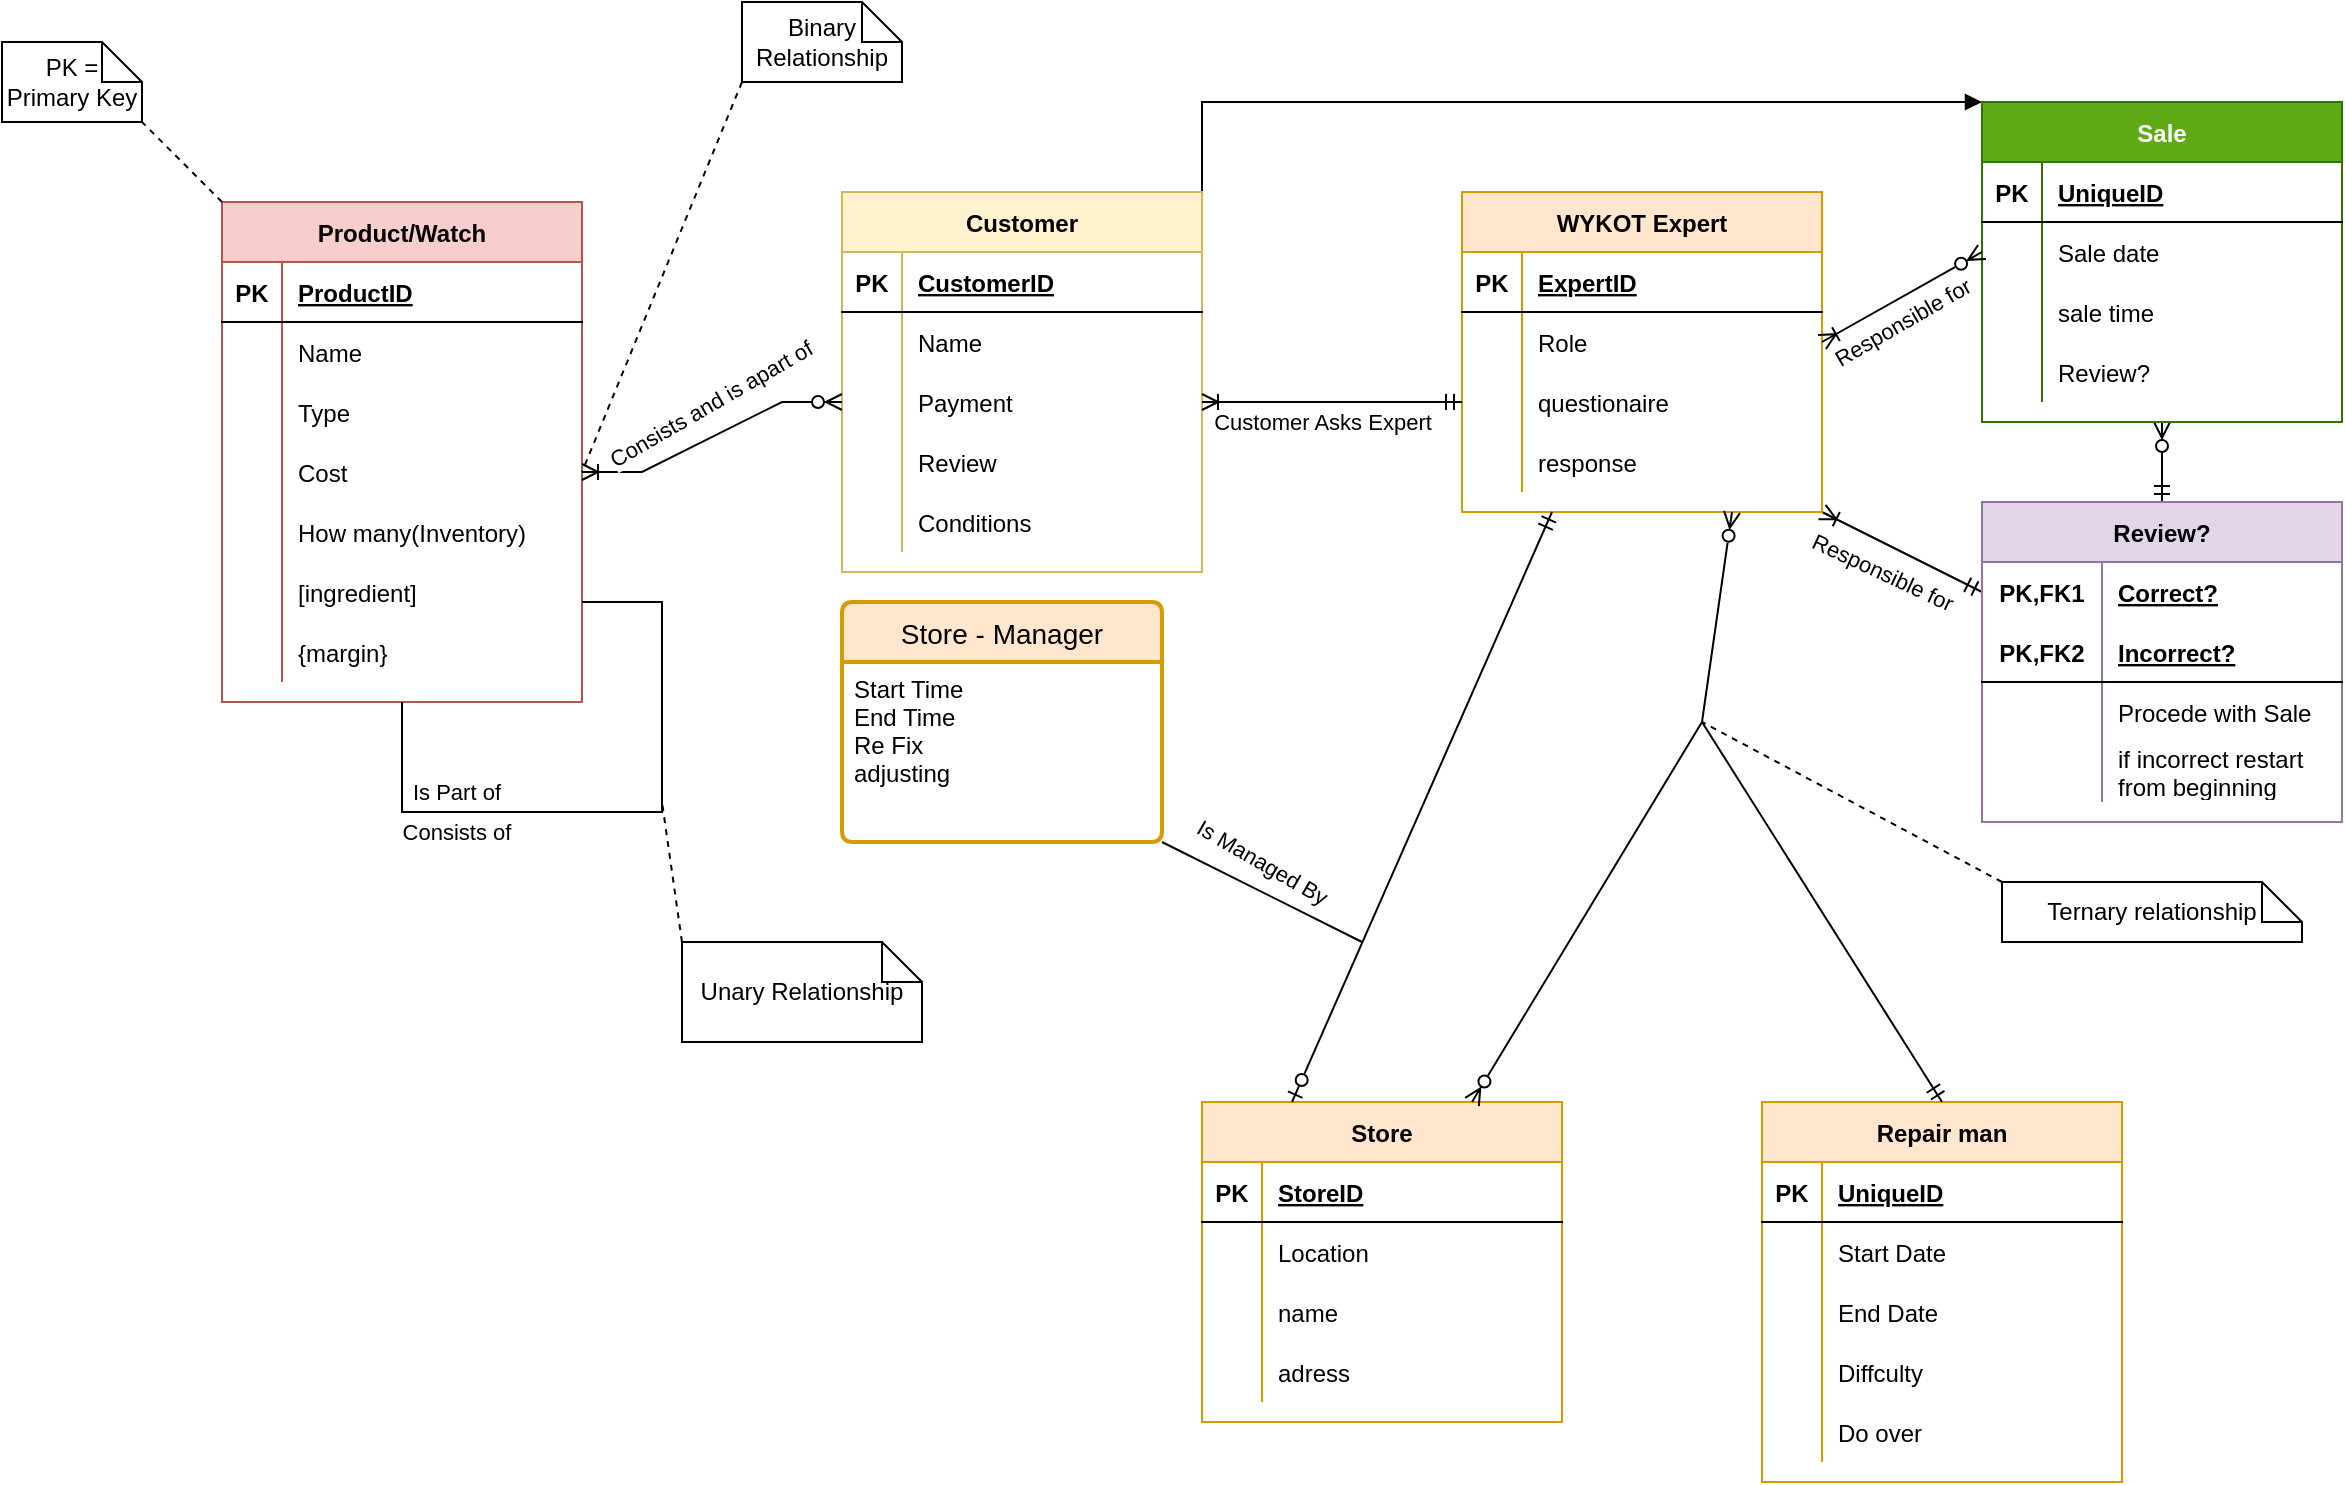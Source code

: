 <mxfile version="20.3.0" type="device"><diagram id="7QngQkT4WOP-aNRO70s1" name="WKYOT PROCESS EER"><mxGraphModel dx="2272" dy="857" grid="1" gridSize="10" guides="1" tooltips="1" connect="1" arrows="1" fold="1" page="1" pageScale="1" pageWidth="850" pageHeight="1100" math="0" shadow="0"><root><mxCell id="0"/><mxCell id="1" parent="0"/><mxCell id="jOXFNtDdgjaEy2SO5jwG-1" value="Repair man" style="shape=table;startSize=30;container=1;collapsible=1;childLayout=tableLayout;fixedRows=1;rowLines=0;fontStyle=1;align=center;resizeLast=1;fillColor=#ffe6cc;strokeColor=#d79b00;" vertex="1" parent="1"><mxGeometry x="660" y="700" width="180" height="190" as="geometry"/></mxCell><mxCell id="jOXFNtDdgjaEy2SO5jwG-2" value="" style="shape=tableRow;horizontal=0;startSize=0;swimlaneHead=0;swimlaneBody=0;fillColor=none;collapsible=0;dropTarget=0;points=[[0,0.5],[1,0.5]];portConstraint=eastwest;top=0;left=0;right=0;bottom=1;" vertex="1" parent="jOXFNtDdgjaEy2SO5jwG-1"><mxGeometry y="30" width="180" height="30" as="geometry"/></mxCell><mxCell id="jOXFNtDdgjaEy2SO5jwG-3" value="PK" style="shape=partialRectangle;connectable=0;fillColor=none;top=0;left=0;bottom=0;right=0;fontStyle=1;overflow=hidden;" vertex="1" parent="jOXFNtDdgjaEy2SO5jwG-2"><mxGeometry width="30" height="30" as="geometry"><mxRectangle width="30" height="30" as="alternateBounds"/></mxGeometry></mxCell><mxCell id="jOXFNtDdgjaEy2SO5jwG-4" value="UniqueID" style="shape=partialRectangle;connectable=0;fillColor=none;top=0;left=0;bottom=0;right=0;align=left;spacingLeft=6;fontStyle=5;overflow=hidden;" vertex="1" parent="jOXFNtDdgjaEy2SO5jwG-2"><mxGeometry x="30" width="150" height="30" as="geometry"><mxRectangle width="150" height="30" as="alternateBounds"/></mxGeometry></mxCell><mxCell id="jOXFNtDdgjaEy2SO5jwG-5" value="" style="shape=tableRow;horizontal=0;startSize=0;swimlaneHead=0;swimlaneBody=0;fillColor=none;collapsible=0;dropTarget=0;points=[[0,0.5],[1,0.5]];portConstraint=eastwest;top=0;left=0;right=0;bottom=0;" vertex="1" parent="jOXFNtDdgjaEy2SO5jwG-1"><mxGeometry y="60" width="180" height="30" as="geometry"/></mxCell><mxCell id="jOXFNtDdgjaEy2SO5jwG-6" value="" style="shape=partialRectangle;connectable=0;fillColor=none;top=0;left=0;bottom=0;right=0;editable=1;overflow=hidden;" vertex="1" parent="jOXFNtDdgjaEy2SO5jwG-5"><mxGeometry width="30" height="30" as="geometry"><mxRectangle width="30" height="30" as="alternateBounds"/></mxGeometry></mxCell><mxCell id="jOXFNtDdgjaEy2SO5jwG-7" value="Start Date" style="shape=partialRectangle;connectable=0;fillColor=none;top=0;left=0;bottom=0;right=0;align=left;spacingLeft=6;overflow=hidden;" vertex="1" parent="jOXFNtDdgjaEy2SO5jwG-5"><mxGeometry x="30" width="150" height="30" as="geometry"><mxRectangle width="150" height="30" as="alternateBounds"/></mxGeometry></mxCell><mxCell id="jOXFNtDdgjaEy2SO5jwG-8" value="" style="shape=tableRow;horizontal=0;startSize=0;swimlaneHead=0;swimlaneBody=0;fillColor=none;collapsible=0;dropTarget=0;points=[[0,0.5],[1,0.5]];portConstraint=eastwest;top=0;left=0;right=0;bottom=0;" vertex="1" parent="jOXFNtDdgjaEy2SO5jwG-1"><mxGeometry y="90" width="180" height="30" as="geometry"/></mxCell><mxCell id="jOXFNtDdgjaEy2SO5jwG-9" value="" style="shape=partialRectangle;connectable=0;fillColor=none;top=0;left=0;bottom=0;right=0;editable=1;overflow=hidden;" vertex="1" parent="jOXFNtDdgjaEy2SO5jwG-8"><mxGeometry width="30" height="30" as="geometry"><mxRectangle width="30" height="30" as="alternateBounds"/></mxGeometry></mxCell><mxCell id="jOXFNtDdgjaEy2SO5jwG-10" value="End Date" style="shape=partialRectangle;connectable=0;fillColor=none;top=0;left=0;bottom=0;right=0;align=left;spacingLeft=6;overflow=hidden;" vertex="1" parent="jOXFNtDdgjaEy2SO5jwG-8"><mxGeometry x="30" width="150" height="30" as="geometry"><mxRectangle width="150" height="30" as="alternateBounds"/></mxGeometry></mxCell><mxCell id="jOXFNtDdgjaEy2SO5jwG-11" value="" style="shape=tableRow;horizontal=0;startSize=0;swimlaneHead=0;swimlaneBody=0;fillColor=none;collapsible=0;dropTarget=0;points=[[0,0.5],[1,0.5]];portConstraint=eastwest;top=0;left=0;right=0;bottom=0;" vertex="1" parent="jOXFNtDdgjaEy2SO5jwG-1"><mxGeometry y="120" width="180" height="30" as="geometry"/></mxCell><mxCell id="jOXFNtDdgjaEy2SO5jwG-12" value="" style="shape=partialRectangle;connectable=0;fillColor=none;top=0;left=0;bottom=0;right=0;editable=1;overflow=hidden;" vertex="1" parent="jOXFNtDdgjaEy2SO5jwG-11"><mxGeometry width="30" height="30" as="geometry"><mxRectangle width="30" height="30" as="alternateBounds"/></mxGeometry></mxCell><mxCell id="jOXFNtDdgjaEy2SO5jwG-13" value="Diffculty" style="shape=partialRectangle;connectable=0;fillColor=none;top=0;left=0;bottom=0;right=0;align=left;spacingLeft=6;overflow=hidden;" vertex="1" parent="jOXFNtDdgjaEy2SO5jwG-11"><mxGeometry x="30" width="150" height="30" as="geometry"><mxRectangle width="150" height="30" as="alternateBounds"/></mxGeometry></mxCell><mxCell id="jOXFNtDdgjaEy2SO5jwG-96" value="" style="shape=tableRow;horizontal=0;startSize=0;swimlaneHead=0;swimlaneBody=0;fillColor=none;collapsible=0;dropTarget=0;points=[[0,0.5],[1,0.5]];portConstraint=eastwest;top=0;left=0;right=0;bottom=0;" vertex="1" parent="jOXFNtDdgjaEy2SO5jwG-1"><mxGeometry y="150" width="180" height="30" as="geometry"/></mxCell><mxCell id="jOXFNtDdgjaEy2SO5jwG-97" value="" style="shape=partialRectangle;connectable=0;fillColor=none;top=0;left=0;bottom=0;right=0;editable=1;overflow=hidden;" vertex="1" parent="jOXFNtDdgjaEy2SO5jwG-96"><mxGeometry width="30" height="30" as="geometry"><mxRectangle width="30" height="30" as="alternateBounds"/></mxGeometry></mxCell><mxCell id="jOXFNtDdgjaEy2SO5jwG-98" value="Do over" style="shape=partialRectangle;connectable=0;fillColor=none;top=0;left=0;bottom=0;right=0;align=left;spacingLeft=6;overflow=hidden;" vertex="1" parent="jOXFNtDdgjaEy2SO5jwG-96"><mxGeometry x="30" width="150" height="30" as="geometry"><mxRectangle width="150" height="30" as="alternateBounds"/></mxGeometry></mxCell><mxCell id="jOXFNtDdgjaEy2SO5jwG-141" style="edgeStyle=orthogonalEdgeStyle;rounded=0;orthogonalLoop=1;jettySize=auto;html=1;exitX=0.5;exitY=1;exitDx=0;exitDy=0;entryX=0.5;entryY=0;entryDx=0;entryDy=0;startArrow=ERzeroToMany;startFill=0;endArrow=ERmandOne;endFill=0;" edge="1" parent="1" source="jOXFNtDdgjaEy2SO5jwG-14" target="jOXFNtDdgjaEy2SO5jwG-119"><mxGeometry relative="1" as="geometry"/></mxCell><mxCell id="jOXFNtDdgjaEy2SO5jwG-14" value="Sale" style="shape=table;startSize=30;container=1;collapsible=1;childLayout=tableLayout;fixedRows=1;rowLines=0;fontStyle=1;align=center;resizeLast=1;fillColor=#60a917;fontColor=#ffffff;strokeColor=#2D7600;" vertex="1" parent="1"><mxGeometry x="770" y="200" width="180" height="160" as="geometry"/></mxCell><mxCell id="jOXFNtDdgjaEy2SO5jwG-15" value="" style="shape=tableRow;horizontal=0;startSize=0;swimlaneHead=0;swimlaneBody=0;fillColor=none;collapsible=0;dropTarget=0;points=[[0,0.5],[1,0.5]];portConstraint=eastwest;top=0;left=0;right=0;bottom=1;" vertex="1" parent="jOXFNtDdgjaEy2SO5jwG-14"><mxGeometry y="30" width="180" height="30" as="geometry"/></mxCell><mxCell id="jOXFNtDdgjaEy2SO5jwG-16" value="PK" style="shape=partialRectangle;connectable=0;fillColor=none;top=0;left=0;bottom=0;right=0;fontStyle=1;overflow=hidden;" vertex="1" parent="jOXFNtDdgjaEy2SO5jwG-15"><mxGeometry width="30" height="30" as="geometry"><mxRectangle width="30" height="30" as="alternateBounds"/></mxGeometry></mxCell><mxCell id="jOXFNtDdgjaEy2SO5jwG-17" value="UniqueID" style="shape=partialRectangle;connectable=0;fillColor=none;top=0;left=0;bottom=0;right=0;align=left;spacingLeft=6;fontStyle=5;overflow=hidden;" vertex="1" parent="jOXFNtDdgjaEy2SO5jwG-15"><mxGeometry x="30" width="150" height="30" as="geometry"><mxRectangle width="150" height="30" as="alternateBounds"/></mxGeometry></mxCell><mxCell id="jOXFNtDdgjaEy2SO5jwG-18" value="" style="shape=tableRow;horizontal=0;startSize=0;swimlaneHead=0;swimlaneBody=0;fillColor=none;collapsible=0;dropTarget=0;points=[[0,0.5],[1,0.5]];portConstraint=eastwest;top=0;left=0;right=0;bottom=0;" vertex="1" parent="jOXFNtDdgjaEy2SO5jwG-14"><mxGeometry y="60" width="180" height="30" as="geometry"/></mxCell><mxCell id="jOXFNtDdgjaEy2SO5jwG-19" value="" style="shape=partialRectangle;connectable=0;fillColor=none;top=0;left=0;bottom=0;right=0;editable=1;overflow=hidden;" vertex="1" parent="jOXFNtDdgjaEy2SO5jwG-18"><mxGeometry width="30" height="30" as="geometry"><mxRectangle width="30" height="30" as="alternateBounds"/></mxGeometry></mxCell><mxCell id="jOXFNtDdgjaEy2SO5jwG-20" value="Sale date" style="shape=partialRectangle;connectable=0;fillColor=none;top=0;left=0;bottom=0;right=0;align=left;spacingLeft=6;overflow=hidden;" vertex="1" parent="jOXFNtDdgjaEy2SO5jwG-18"><mxGeometry x="30" width="150" height="30" as="geometry"><mxRectangle width="150" height="30" as="alternateBounds"/></mxGeometry></mxCell><mxCell id="jOXFNtDdgjaEy2SO5jwG-21" value="" style="shape=tableRow;horizontal=0;startSize=0;swimlaneHead=0;swimlaneBody=0;fillColor=none;collapsible=0;dropTarget=0;points=[[0,0.5],[1,0.5]];portConstraint=eastwest;top=0;left=0;right=0;bottom=0;" vertex="1" parent="jOXFNtDdgjaEy2SO5jwG-14"><mxGeometry y="90" width="180" height="30" as="geometry"/></mxCell><mxCell id="jOXFNtDdgjaEy2SO5jwG-22" value="" style="shape=partialRectangle;connectable=0;fillColor=none;top=0;left=0;bottom=0;right=0;editable=1;overflow=hidden;" vertex="1" parent="jOXFNtDdgjaEy2SO5jwG-21"><mxGeometry width="30" height="30" as="geometry"><mxRectangle width="30" height="30" as="alternateBounds"/></mxGeometry></mxCell><mxCell id="jOXFNtDdgjaEy2SO5jwG-23" value="sale time" style="shape=partialRectangle;connectable=0;fillColor=none;top=0;left=0;bottom=0;right=0;align=left;spacingLeft=6;overflow=hidden;" vertex="1" parent="jOXFNtDdgjaEy2SO5jwG-21"><mxGeometry x="30" width="150" height="30" as="geometry"><mxRectangle width="150" height="30" as="alternateBounds"/></mxGeometry></mxCell><mxCell id="jOXFNtDdgjaEy2SO5jwG-24" value="" style="shape=tableRow;horizontal=0;startSize=0;swimlaneHead=0;swimlaneBody=0;fillColor=none;collapsible=0;dropTarget=0;points=[[0,0.5],[1,0.5]];portConstraint=eastwest;top=0;left=0;right=0;bottom=0;" vertex="1" parent="jOXFNtDdgjaEy2SO5jwG-14"><mxGeometry y="120" width="180" height="30" as="geometry"/></mxCell><mxCell id="jOXFNtDdgjaEy2SO5jwG-25" value="" style="shape=partialRectangle;connectable=0;fillColor=none;top=0;left=0;bottom=0;right=0;editable=1;overflow=hidden;" vertex="1" parent="jOXFNtDdgjaEy2SO5jwG-24"><mxGeometry width="30" height="30" as="geometry"><mxRectangle width="30" height="30" as="alternateBounds"/></mxGeometry></mxCell><mxCell id="jOXFNtDdgjaEy2SO5jwG-26" value="Review?" style="shape=partialRectangle;connectable=0;fillColor=none;top=0;left=0;bottom=0;right=0;align=left;spacingLeft=6;overflow=hidden;" vertex="1" parent="jOXFNtDdgjaEy2SO5jwG-24"><mxGeometry x="30" width="150" height="30" as="geometry"><mxRectangle width="150" height="30" as="alternateBounds"/></mxGeometry></mxCell><mxCell id="jOXFNtDdgjaEy2SO5jwG-27" value="Store" style="shape=table;startSize=30;container=1;collapsible=1;childLayout=tableLayout;fixedRows=1;rowLines=0;fontStyle=1;align=center;resizeLast=1;fillColor=#ffe6cc;strokeColor=#d79b00;" vertex="1" parent="1"><mxGeometry x="380" y="700" width="180" height="160" as="geometry"/></mxCell><mxCell id="jOXFNtDdgjaEy2SO5jwG-28" value="" style="shape=tableRow;horizontal=0;startSize=0;swimlaneHead=0;swimlaneBody=0;fillColor=none;collapsible=0;dropTarget=0;points=[[0,0.5],[1,0.5]];portConstraint=eastwest;top=0;left=0;right=0;bottom=1;" vertex="1" parent="jOXFNtDdgjaEy2SO5jwG-27"><mxGeometry y="30" width="180" height="30" as="geometry"/></mxCell><mxCell id="jOXFNtDdgjaEy2SO5jwG-29" value="PK" style="shape=partialRectangle;connectable=0;fillColor=none;top=0;left=0;bottom=0;right=0;fontStyle=1;overflow=hidden;" vertex="1" parent="jOXFNtDdgjaEy2SO5jwG-28"><mxGeometry width="30" height="30" as="geometry"><mxRectangle width="30" height="30" as="alternateBounds"/></mxGeometry></mxCell><mxCell id="jOXFNtDdgjaEy2SO5jwG-30" value="StoreID" style="shape=partialRectangle;connectable=0;fillColor=none;top=0;left=0;bottom=0;right=0;align=left;spacingLeft=6;fontStyle=5;overflow=hidden;" vertex="1" parent="jOXFNtDdgjaEy2SO5jwG-28"><mxGeometry x="30" width="150" height="30" as="geometry"><mxRectangle width="150" height="30" as="alternateBounds"/></mxGeometry></mxCell><mxCell id="jOXFNtDdgjaEy2SO5jwG-31" value="" style="shape=tableRow;horizontal=0;startSize=0;swimlaneHead=0;swimlaneBody=0;fillColor=none;collapsible=0;dropTarget=0;points=[[0,0.5],[1,0.5]];portConstraint=eastwest;top=0;left=0;right=0;bottom=0;" vertex="1" parent="jOXFNtDdgjaEy2SO5jwG-27"><mxGeometry y="60" width="180" height="30" as="geometry"/></mxCell><mxCell id="jOXFNtDdgjaEy2SO5jwG-32" value="" style="shape=partialRectangle;connectable=0;fillColor=none;top=0;left=0;bottom=0;right=0;editable=1;overflow=hidden;" vertex="1" parent="jOXFNtDdgjaEy2SO5jwG-31"><mxGeometry width="30" height="30" as="geometry"><mxRectangle width="30" height="30" as="alternateBounds"/></mxGeometry></mxCell><mxCell id="jOXFNtDdgjaEy2SO5jwG-33" value="Location" style="shape=partialRectangle;connectable=0;fillColor=none;top=0;left=0;bottom=0;right=0;align=left;spacingLeft=6;overflow=hidden;" vertex="1" parent="jOXFNtDdgjaEy2SO5jwG-31"><mxGeometry x="30" width="150" height="30" as="geometry"><mxRectangle width="150" height="30" as="alternateBounds"/></mxGeometry></mxCell><mxCell id="jOXFNtDdgjaEy2SO5jwG-34" value="" style="shape=tableRow;horizontal=0;startSize=0;swimlaneHead=0;swimlaneBody=0;fillColor=none;collapsible=0;dropTarget=0;points=[[0,0.5],[1,0.5]];portConstraint=eastwest;top=0;left=0;right=0;bottom=0;" vertex="1" parent="jOXFNtDdgjaEy2SO5jwG-27"><mxGeometry y="90" width="180" height="30" as="geometry"/></mxCell><mxCell id="jOXFNtDdgjaEy2SO5jwG-35" value="" style="shape=partialRectangle;connectable=0;fillColor=none;top=0;left=0;bottom=0;right=0;editable=1;overflow=hidden;" vertex="1" parent="jOXFNtDdgjaEy2SO5jwG-34"><mxGeometry width="30" height="30" as="geometry"><mxRectangle width="30" height="30" as="alternateBounds"/></mxGeometry></mxCell><mxCell id="jOXFNtDdgjaEy2SO5jwG-36" value="name" style="shape=partialRectangle;connectable=0;fillColor=none;top=0;left=0;bottom=0;right=0;align=left;spacingLeft=6;overflow=hidden;" vertex="1" parent="jOXFNtDdgjaEy2SO5jwG-34"><mxGeometry x="30" width="150" height="30" as="geometry"><mxRectangle width="150" height="30" as="alternateBounds"/></mxGeometry></mxCell><mxCell id="jOXFNtDdgjaEy2SO5jwG-37" value="" style="shape=tableRow;horizontal=0;startSize=0;swimlaneHead=0;swimlaneBody=0;fillColor=none;collapsible=0;dropTarget=0;points=[[0,0.5],[1,0.5]];portConstraint=eastwest;top=0;left=0;right=0;bottom=0;" vertex="1" parent="jOXFNtDdgjaEy2SO5jwG-27"><mxGeometry y="120" width="180" height="30" as="geometry"/></mxCell><mxCell id="jOXFNtDdgjaEy2SO5jwG-38" value="" style="shape=partialRectangle;connectable=0;fillColor=none;top=0;left=0;bottom=0;right=0;editable=1;overflow=hidden;" vertex="1" parent="jOXFNtDdgjaEy2SO5jwG-37"><mxGeometry width="30" height="30" as="geometry"><mxRectangle width="30" height="30" as="alternateBounds"/></mxGeometry></mxCell><mxCell id="jOXFNtDdgjaEy2SO5jwG-39" value="adress" style="shape=partialRectangle;connectable=0;fillColor=none;top=0;left=0;bottom=0;right=0;align=left;spacingLeft=6;overflow=hidden;" vertex="1" parent="jOXFNtDdgjaEy2SO5jwG-37"><mxGeometry x="30" width="150" height="30" as="geometry"><mxRectangle width="150" height="30" as="alternateBounds"/></mxGeometry></mxCell><mxCell id="jOXFNtDdgjaEy2SO5jwG-138" style="edgeStyle=none;rounded=0;orthogonalLoop=1;jettySize=auto;html=1;exitX=1;exitY=1;exitDx=0;exitDy=0;entryX=0;entryY=0.5;entryDx=0;entryDy=0;startArrow=ERoneToMany;startFill=0;endArrow=ERmandOne;endFill=0;" edge="1" parent="1" source="jOXFNtDdgjaEy2SO5jwG-40" target="jOXFNtDdgjaEy2SO5jwG-120"><mxGeometry relative="1" as="geometry"/></mxCell><mxCell id="jOXFNtDdgjaEy2SO5jwG-40" value="WYKOT Expert" style="shape=table;startSize=30;container=1;collapsible=1;childLayout=tableLayout;fixedRows=1;rowLines=0;fontStyle=1;align=center;resizeLast=1;fillColor=#ffe6cc;strokeColor=#d79b00;" vertex="1" parent="1"><mxGeometry x="510" y="245" width="180" height="160" as="geometry"/></mxCell><mxCell id="jOXFNtDdgjaEy2SO5jwG-41" value="" style="shape=tableRow;horizontal=0;startSize=0;swimlaneHead=0;swimlaneBody=0;fillColor=none;collapsible=0;dropTarget=0;points=[[0,0.5],[1,0.5]];portConstraint=eastwest;top=0;left=0;right=0;bottom=1;" vertex="1" parent="jOXFNtDdgjaEy2SO5jwG-40"><mxGeometry y="30" width="180" height="30" as="geometry"/></mxCell><mxCell id="jOXFNtDdgjaEy2SO5jwG-42" value="PK" style="shape=partialRectangle;connectable=0;fillColor=none;top=0;left=0;bottom=0;right=0;fontStyle=1;overflow=hidden;" vertex="1" parent="jOXFNtDdgjaEy2SO5jwG-41"><mxGeometry width="30" height="30" as="geometry"><mxRectangle width="30" height="30" as="alternateBounds"/></mxGeometry></mxCell><mxCell id="jOXFNtDdgjaEy2SO5jwG-43" value="ExpertID" style="shape=partialRectangle;connectable=0;fillColor=none;top=0;left=0;bottom=0;right=0;align=left;spacingLeft=6;fontStyle=5;overflow=hidden;" vertex="1" parent="jOXFNtDdgjaEy2SO5jwG-41"><mxGeometry x="30" width="150" height="30" as="geometry"><mxRectangle width="150" height="30" as="alternateBounds"/></mxGeometry></mxCell><mxCell id="jOXFNtDdgjaEy2SO5jwG-44" value="" style="shape=tableRow;horizontal=0;startSize=0;swimlaneHead=0;swimlaneBody=0;fillColor=none;collapsible=0;dropTarget=0;points=[[0,0.5],[1,0.5]];portConstraint=eastwest;top=0;left=0;right=0;bottom=0;" vertex="1" parent="jOXFNtDdgjaEy2SO5jwG-40"><mxGeometry y="60" width="180" height="30" as="geometry"/></mxCell><mxCell id="jOXFNtDdgjaEy2SO5jwG-45" value="" style="shape=partialRectangle;connectable=0;fillColor=none;top=0;left=0;bottom=0;right=0;editable=1;overflow=hidden;" vertex="1" parent="jOXFNtDdgjaEy2SO5jwG-44"><mxGeometry width="30" height="30" as="geometry"><mxRectangle width="30" height="30" as="alternateBounds"/></mxGeometry></mxCell><mxCell id="jOXFNtDdgjaEy2SO5jwG-46" value="Role" style="shape=partialRectangle;connectable=0;fillColor=none;top=0;left=0;bottom=0;right=0;align=left;spacingLeft=6;overflow=hidden;" vertex="1" parent="jOXFNtDdgjaEy2SO5jwG-44"><mxGeometry x="30" width="150" height="30" as="geometry"><mxRectangle width="150" height="30" as="alternateBounds"/></mxGeometry></mxCell><mxCell id="jOXFNtDdgjaEy2SO5jwG-47" value="" style="shape=tableRow;horizontal=0;startSize=0;swimlaneHead=0;swimlaneBody=0;fillColor=none;collapsible=0;dropTarget=0;points=[[0,0.5],[1,0.5]];portConstraint=eastwest;top=0;left=0;right=0;bottom=0;" vertex="1" parent="jOXFNtDdgjaEy2SO5jwG-40"><mxGeometry y="90" width="180" height="30" as="geometry"/></mxCell><mxCell id="jOXFNtDdgjaEy2SO5jwG-48" value="" style="shape=partialRectangle;connectable=0;fillColor=none;top=0;left=0;bottom=0;right=0;editable=1;overflow=hidden;" vertex="1" parent="jOXFNtDdgjaEy2SO5jwG-47"><mxGeometry width="30" height="30" as="geometry"><mxRectangle width="30" height="30" as="alternateBounds"/></mxGeometry></mxCell><mxCell id="jOXFNtDdgjaEy2SO5jwG-49" value="questionaire" style="shape=partialRectangle;connectable=0;fillColor=none;top=0;left=0;bottom=0;right=0;align=left;spacingLeft=6;overflow=hidden;" vertex="1" parent="jOXFNtDdgjaEy2SO5jwG-47"><mxGeometry x="30" width="150" height="30" as="geometry"><mxRectangle width="150" height="30" as="alternateBounds"/></mxGeometry></mxCell><mxCell id="jOXFNtDdgjaEy2SO5jwG-50" value="" style="shape=tableRow;horizontal=0;startSize=0;swimlaneHead=0;swimlaneBody=0;fillColor=none;collapsible=0;dropTarget=0;points=[[0,0.5],[1,0.5]];portConstraint=eastwest;top=0;left=0;right=0;bottom=0;" vertex="1" parent="jOXFNtDdgjaEy2SO5jwG-40"><mxGeometry y="120" width="180" height="30" as="geometry"/></mxCell><mxCell id="jOXFNtDdgjaEy2SO5jwG-51" value="" style="shape=partialRectangle;connectable=0;fillColor=none;top=0;left=0;bottom=0;right=0;editable=1;overflow=hidden;" vertex="1" parent="jOXFNtDdgjaEy2SO5jwG-50"><mxGeometry width="30" height="30" as="geometry"><mxRectangle width="30" height="30" as="alternateBounds"/></mxGeometry></mxCell><mxCell id="jOXFNtDdgjaEy2SO5jwG-52" value="response" style="shape=partialRectangle;connectable=0;fillColor=none;top=0;left=0;bottom=0;right=0;align=left;spacingLeft=6;overflow=hidden;" vertex="1" parent="jOXFNtDdgjaEy2SO5jwG-50"><mxGeometry x="30" width="150" height="30" as="geometry"><mxRectangle width="150" height="30" as="alternateBounds"/></mxGeometry></mxCell><mxCell id="jOXFNtDdgjaEy2SO5jwG-53" value="Product/Watch" style="shape=table;startSize=30;container=1;collapsible=1;childLayout=tableLayout;fixedRows=1;rowLines=0;fontStyle=1;align=center;resizeLast=1;fillColor=#f8cecc;strokeColor=#b85450;" vertex="1" parent="1"><mxGeometry x="-110" y="250" width="180" height="250" as="geometry"/></mxCell><mxCell id="jOXFNtDdgjaEy2SO5jwG-54" value="" style="shape=tableRow;horizontal=0;startSize=0;swimlaneHead=0;swimlaneBody=0;fillColor=none;collapsible=0;dropTarget=0;points=[[0,0.5],[1,0.5]];portConstraint=eastwest;top=0;left=0;right=0;bottom=1;" vertex="1" parent="jOXFNtDdgjaEy2SO5jwG-53"><mxGeometry y="30" width="180" height="30" as="geometry"/></mxCell><mxCell id="jOXFNtDdgjaEy2SO5jwG-55" value="PK" style="shape=partialRectangle;connectable=0;fillColor=none;top=0;left=0;bottom=0;right=0;fontStyle=1;overflow=hidden;" vertex="1" parent="jOXFNtDdgjaEy2SO5jwG-54"><mxGeometry width="30" height="30" as="geometry"><mxRectangle width="30" height="30" as="alternateBounds"/></mxGeometry></mxCell><mxCell id="jOXFNtDdgjaEy2SO5jwG-56" value="ProductID" style="shape=partialRectangle;connectable=0;fillColor=none;top=0;left=0;bottom=0;right=0;align=left;spacingLeft=6;fontStyle=5;overflow=hidden;" vertex="1" parent="jOXFNtDdgjaEy2SO5jwG-54"><mxGeometry x="30" width="150" height="30" as="geometry"><mxRectangle width="150" height="30" as="alternateBounds"/></mxGeometry></mxCell><mxCell id="jOXFNtDdgjaEy2SO5jwG-57" value="" style="shape=tableRow;horizontal=0;startSize=0;swimlaneHead=0;swimlaneBody=0;fillColor=none;collapsible=0;dropTarget=0;points=[[0,0.5],[1,0.5]];portConstraint=eastwest;top=0;left=0;right=0;bottom=0;" vertex="1" parent="jOXFNtDdgjaEy2SO5jwG-53"><mxGeometry y="60" width="180" height="30" as="geometry"/></mxCell><mxCell id="jOXFNtDdgjaEy2SO5jwG-58" value="" style="shape=partialRectangle;connectable=0;fillColor=none;top=0;left=0;bottom=0;right=0;editable=1;overflow=hidden;" vertex="1" parent="jOXFNtDdgjaEy2SO5jwG-57"><mxGeometry width="30" height="30" as="geometry"><mxRectangle width="30" height="30" as="alternateBounds"/></mxGeometry></mxCell><mxCell id="jOXFNtDdgjaEy2SO5jwG-59" value="Name" style="shape=partialRectangle;connectable=0;fillColor=none;top=0;left=0;bottom=0;right=0;align=left;spacingLeft=6;overflow=hidden;" vertex="1" parent="jOXFNtDdgjaEy2SO5jwG-57"><mxGeometry x="30" width="150" height="30" as="geometry"><mxRectangle width="150" height="30" as="alternateBounds"/></mxGeometry></mxCell><mxCell id="jOXFNtDdgjaEy2SO5jwG-60" value="" style="shape=tableRow;horizontal=0;startSize=0;swimlaneHead=0;swimlaneBody=0;fillColor=none;collapsible=0;dropTarget=0;points=[[0,0.5],[1,0.5]];portConstraint=eastwest;top=0;left=0;right=0;bottom=0;" vertex="1" parent="jOXFNtDdgjaEy2SO5jwG-53"><mxGeometry y="90" width="180" height="30" as="geometry"/></mxCell><mxCell id="jOXFNtDdgjaEy2SO5jwG-61" value="" style="shape=partialRectangle;connectable=0;fillColor=none;top=0;left=0;bottom=0;right=0;editable=1;overflow=hidden;" vertex="1" parent="jOXFNtDdgjaEy2SO5jwG-60"><mxGeometry width="30" height="30" as="geometry"><mxRectangle width="30" height="30" as="alternateBounds"/></mxGeometry></mxCell><mxCell id="jOXFNtDdgjaEy2SO5jwG-62" value="Type" style="shape=partialRectangle;connectable=0;fillColor=none;top=0;left=0;bottom=0;right=0;align=left;spacingLeft=6;overflow=hidden;" vertex="1" parent="jOXFNtDdgjaEy2SO5jwG-60"><mxGeometry x="30" width="150" height="30" as="geometry"><mxRectangle width="150" height="30" as="alternateBounds"/></mxGeometry></mxCell><mxCell id="jOXFNtDdgjaEy2SO5jwG-63" value="" style="shape=tableRow;horizontal=0;startSize=0;swimlaneHead=0;swimlaneBody=0;fillColor=none;collapsible=0;dropTarget=0;points=[[0,0.5],[1,0.5]];portConstraint=eastwest;top=0;left=0;right=0;bottom=0;" vertex="1" parent="jOXFNtDdgjaEy2SO5jwG-53"><mxGeometry y="120" width="180" height="30" as="geometry"/></mxCell><mxCell id="jOXFNtDdgjaEy2SO5jwG-64" value="" style="shape=partialRectangle;connectable=0;fillColor=none;top=0;left=0;bottom=0;right=0;editable=1;overflow=hidden;" vertex="1" parent="jOXFNtDdgjaEy2SO5jwG-63"><mxGeometry width="30" height="30" as="geometry"><mxRectangle width="30" height="30" as="alternateBounds"/></mxGeometry></mxCell><mxCell id="jOXFNtDdgjaEy2SO5jwG-65" value="Cost" style="shape=partialRectangle;connectable=0;fillColor=none;top=0;left=0;bottom=0;right=0;align=left;spacingLeft=6;overflow=hidden;" vertex="1" parent="jOXFNtDdgjaEy2SO5jwG-63"><mxGeometry x="30" width="150" height="30" as="geometry"><mxRectangle width="150" height="30" as="alternateBounds"/></mxGeometry></mxCell><mxCell id="jOXFNtDdgjaEy2SO5jwG-67" value="" style="shape=tableRow;horizontal=0;startSize=0;swimlaneHead=0;swimlaneBody=0;fillColor=none;collapsible=0;dropTarget=0;points=[[0,0.5],[1,0.5]];portConstraint=eastwest;top=0;left=0;right=0;bottom=0;" vertex="1" parent="jOXFNtDdgjaEy2SO5jwG-53"><mxGeometry y="150" width="180" height="30" as="geometry"/></mxCell><mxCell id="jOXFNtDdgjaEy2SO5jwG-68" value="" style="shape=partialRectangle;connectable=0;fillColor=none;top=0;left=0;bottom=0;right=0;editable=1;overflow=hidden;" vertex="1" parent="jOXFNtDdgjaEy2SO5jwG-67"><mxGeometry width="30" height="30" as="geometry"><mxRectangle width="30" height="30" as="alternateBounds"/></mxGeometry></mxCell><mxCell id="jOXFNtDdgjaEy2SO5jwG-69" value="How many(Inventory)" style="shape=partialRectangle;connectable=0;fillColor=none;top=0;left=0;bottom=0;right=0;align=left;spacingLeft=6;overflow=hidden;" vertex="1" parent="jOXFNtDdgjaEy2SO5jwG-67"><mxGeometry x="30" width="150" height="30" as="geometry"><mxRectangle width="150" height="30" as="alternateBounds"/></mxGeometry></mxCell><mxCell id="jOXFNtDdgjaEy2SO5jwG-70" value="" style="shape=tableRow;horizontal=0;startSize=0;swimlaneHead=0;swimlaneBody=0;fillColor=none;collapsible=0;dropTarget=0;points=[[0,0.5],[1,0.5]];portConstraint=eastwest;top=0;left=0;right=0;bottom=0;" vertex="1" parent="jOXFNtDdgjaEy2SO5jwG-53"><mxGeometry y="180" width="180" height="30" as="geometry"/></mxCell><mxCell id="jOXFNtDdgjaEy2SO5jwG-71" value="" style="shape=partialRectangle;connectable=0;fillColor=none;top=0;left=0;bottom=0;right=0;editable=1;overflow=hidden;" vertex="1" parent="jOXFNtDdgjaEy2SO5jwG-70"><mxGeometry width="30" height="30" as="geometry"><mxRectangle width="30" height="30" as="alternateBounds"/></mxGeometry></mxCell><mxCell id="jOXFNtDdgjaEy2SO5jwG-72" value="[ingredient]" style="shape=partialRectangle;connectable=0;fillColor=none;top=0;left=0;bottom=0;right=0;align=left;spacingLeft=6;overflow=hidden;" vertex="1" parent="jOXFNtDdgjaEy2SO5jwG-70"><mxGeometry x="30" width="150" height="30" as="geometry"><mxRectangle width="150" height="30" as="alternateBounds"/></mxGeometry></mxCell><mxCell id="jOXFNtDdgjaEy2SO5jwG-73" value="" style="shape=tableRow;horizontal=0;startSize=0;swimlaneHead=0;swimlaneBody=0;fillColor=none;collapsible=0;dropTarget=0;points=[[0,0.5],[1,0.5]];portConstraint=eastwest;top=0;left=0;right=0;bottom=0;" vertex="1" parent="jOXFNtDdgjaEy2SO5jwG-53"><mxGeometry y="210" width="180" height="30" as="geometry"/></mxCell><mxCell id="jOXFNtDdgjaEy2SO5jwG-74" value="" style="shape=partialRectangle;connectable=0;fillColor=none;top=0;left=0;bottom=0;right=0;editable=1;overflow=hidden;" vertex="1" parent="jOXFNtDdgjaEy2SO5jwG-73"><mxGeometry width="30" height="30" as="geometry"><mxRectangle width="30" height="30" as="alternateBounds"/></mxGeometry></mxCell><mxCell id="jOXFNtDdgjaEy2SO5jwG-75" value="{margin}" style="shape=partialRectangle;connectable=0;fillColor=none;top=0;left=0;bottom=0;right=0;align=left;spacingLeft=6;overflow=hidden;" vertex="1" parent="jOXFNtDdgjaEy2SO5jwG-73"><mxGeometry x="30" width="150" height="30" as="geometry"><mxRectangle width="150" height="30" as="alternateBounds"/></mxGeometry></mxCell><mxCell id="jOXFNtDdgjaEy2SO5jwG-78" value="Store - Manager" style="swimlane;childLayout=stackLayout;horizontal=1;startSize=30;horizontalStack=0;rounded=1;fontSize=14;fontStyle=0;strokeWidth=2;resizeParent=0;resizeLast=1;shadow=0;dashed=0;align=center;arcSize=6;fillColor=#ffe6cc;strokeColor=#d79b00;" vertex="1" parent="1"><mxGeometry x="200" y="450" width="160" height="120" as="geometry"/></mxCell><mxCell id="jOXFNtDdgjaEy2SO5jwG-79" value="Start Time&#10;End Time&#10;Re Fix&#10;adjusting" style="align=left;strokeColor=none;fillColor=none;spacingLeft=4;fontSize=12;verticalAlign=top;resizable=0;rotatable=0;part=1;" vertex="1" parent="jOXFNtDdgjaEy2SO5jwG-78"><mxGeometry y="30" width="160" height="90" as="geometry"/></mxCell><mxCell id="jOXFNtDdgjaEy2SO5jwG-140" style="edgeStyle=orthogonalEdgeStyle;rounded=0;orthogonalLoop=1;jettySize=auto;html=1;exitX=1;exitY=0;exitDx=0;exitDy=0;entryX=0;entryY=0;entryDx=0;entryDy=0;startArrow=none;startFill=0;endArrow=block;endFill=1;" edge="1" parent="1" source="jOXFNtDdgjaEy2SO5jwG-80" target="jOXFNtDdgjaEy2SO5jwG-14"><mxGeometry relative="1" as="geometry"><Array as="points"><mxPoint x="380" y="200"/></Array></mxGeometry></mxCell><mxCell id="jOXFNtDdgjaEy2SO5jwG-80" value="Customer" style="shape=table;startSize=30;container=1;collapsible=1;childLayout=tableLayout;fixedRows=1;rowLines=0;fontStyle=1;align=center;resizeLast=1;fillColor=#fff2cc;strokeColor=#d6b656;" vertex="1" parent="1"><mxGeometry x="200" y="245" width="180" height="190" as="geometry"/></mxCell><mxCell id="jOXFNtDdgjaEy2SO5jwG-81" value="" style="shape=tableRow;horizontal=0;startSize=0;swimlaneHead=0;swimlaneBody=0;fillColor=none;collapsible=0;dropTarget=0;points=[[0,0.5],[1,0.5]];portConstraint=eastwest;top=0;left=0;right=0;bottom=1;" vertex="1" parent="jOXFNtDdgjaEy2SO5jwG-80"><mxGeometry y="30" width="180" height="30" as="geometry"/></mxCell><mxCell id="jOXFNtDdgjaEy2SO5jwG-82" value="PK" style="shape=partialRectangle;connectable=0;fillColor=none;top=0;left=0;bottom=0;right=0;fontStyle=1;overflow=hidden;" vertex="1" parent="jOXFNtDdgjaEy2SO5jwG-81"><mxGeometry width="30" height="30" as="geometry"><mxRectangle width="30" height="30" as="alternateBounds"/></mxGeometry></mxCell><mxCell id="jOXFNtDdgjaEy2SO5jwG-83" value="CustomerID" style="shape=partialRectangle;connectable=0;fillColor=none;top=0;left=0;bottom=0;right=0;align=left;spacingLeft=6;fontStyle=5;overflow=hidden;" vertex="1" parent="jOXFNtDdgjaEy2SO5jwG-81"><mxGeometry x="30" width="150" height="30" as="geometry"><mxRectangle width="150" height="30" as="alternateBounds"/></mxGeometry></mxCell><mxCell id="jOXFNtDdgjaEy2SO5jwG-84" value="" style="shape=tableRow;horizontal=0;startSize=0;swimlaneHead=0;swimlaneBody=0;fillColor=none;collapsible=0;dropTarget=0;points=[[0,0.5],[1,0.5]];portConstraint=eastwest;top=0;left=0;right=0;bottom=0;" vertex="1" parent="jOXFNtDdgjaEy2SO5jwG-80"><mxGeometry y="60" width="180" height="30" as="geometry"/></mxCell><mxCell id="jOXFNtDdgjaEy2SO5jwG-85" value="" style="shape=partialRectangle;connectable=0;fillColor=none;top=0;left=0;bottom=0;right=0;editable=1;overflow=hidden;" vertex="1" parent="jOXFNtDdgjaEy2SO5jwG-84"><mxGeometry width="30" height="30" as="geometry"><mxRectangle width="30" height="30" as="alternateBounds"/></mxGeometry></mxCell><mxCell id="jOXFNtDdgjaEy2SO5jwG-86" value="Name" style="shape=partialRectangle;connectable=0;fillColor=none;top=0;left=0;bottom=0;right=0;align=left;spacingLeft=6;overflow=hidden;" vertex="1" parent="jOXFNtDdgjaEy2SO5jwG-84"><mxGeometry x="30" width="150" height="30" as="geometry"><mxRectangle width="150" height="30" as="alternateBounds"/></mxGeometry></mxCell><mxCell id="jOXFNtDdgjaEy2SO5jwG-87" value="" style="shape=tableRow;horizontal=0;startSize=0;swimlaneHead=0;swimlaneBody=0;fillColor=none;collapsible=0;dropTarget=0;points=[[0,0.5],[1,0.5]];portConstraint=eastwest;top=0;left=0;right=0;bottom=0;" vertex="1" parent="jOXFNtDdgjaEy2SO5jwG-80"><mxGeometry y="90" width="180" height="30" as="geometry"/></mxCell><mxCell id="jOXFNtDdgjaEy2SO5jwG-88" value="" style="shape=partialRectangle;connectable=0;fillColor=none;top=0;left=0;bottom=0;right=0;editable=1;overflow=hidden;" vertex="1" parent="jOXFNtDdgjaEy2SO5jwG-87"><mxGeometry width="30" height="30" as="geometry"><mxRectangle width="30" height="30" as="alternateBounds"/></mxGeometry></mxCell><mxCell id="jOXFNtDdgjaEy2SO5jwG-89" value="Payment" style="shape=partialRectangle;connectable=0;fillColor=none;top=0;left=0;bottom=0;right=0;align=left;spacingLeft=6;overflow=hidden;" vertex="1" parent="jOXFNtDdgjaEy2SO5jwG-87"><mxGeometry x="30" width="150" height="30" as="geometry"><mxRectangle width="150" height="30" as="alternateBounds"/></mxGeometry></mxCell><mxCell id="jOXFNtDdgjaEy2SO5jwG-90" value="" style="shape=tableRow;horizontal=0;startSize=0;swimlaneHead=0;swimlaneBody=0;fillColor=none;collapsible=0;dropTarget=0;points=[[0,0.5],[1,0.5]];portConstraint=eastwest;top=0;left=0;right=0;bottom=0;" vertex="1" parent="jOXFNtDdgjaEy2SO5jwG-80"><mxGeometry y="120" width="180" height="30" as="geometry"/></mxCell><mxCell id="jOXFNtDdgjaEy2SO5jwG-91" value="" style="shape=partialRectangle;connectable=0;fillColor=none;top=0;left=0;bottom=0;right=0;editable=1;overflow=hidden;" vertex="1" parent="jOXFNtDdgjaEy2SO5jwG-90"><mxGeometry width="30" height="30" as="geometry"><mxRectangle width="30" height="30" as="alternateBounds"/></mxGeometry></mxCell><mxCell id="jOXFNtDdgjaEy2SO5jwG-92" value="Review" style="shape=partialRectangle;connectable=0;fillColor=none;top=0;left=0;bottom=0;right=0;align=left;spacingLeft=6;overflow=hidden;" vertex="1" parent="jOXFNtDdgjaEy2SO5jwG-90"><mxGeometry x="30" width="150" height="30" as="geometry"><mxRectangle width="150" height="30" as="alternateBounds"/></mxGeometry></mxCell><mxCell id="jOXFNtDdgjaEy2SO5jwG-93" value="" style="shape=tableRow;horizontal=0;startSize=0;swimlaneHead=0;swimlaneBody=0;fillColor=none;collapsible=0;dropTarget=0;points=[[0,0.5],[1,0.5]];portConstraint=eastwest;top=0;left=0;right=0;bottom=0;" vertex="1" parent="jOXFNtDdgjaEy2SO5jwG-80"><mxGeometry y="150" width="180" height="30" as="geometry"/></mxCell><mxCell id="jOXFNtDdgjaEy2SO5jwG-94" value="" style="shape=partialRectangle;connectable=0;fillColor=none;top=0;left=0;bottom=0;right=0;editable=1;overflow=hidden;" vertex="1" parent="jOXFNtDdgjaEy2SO5jwG-93"><mxGeometry width="30" height="30" as="geometry"><mxRectangle width="30" height="30" as="alternateBounds"/></mxGeometry></mxCell><mxCell id="jOXFNtDdgjaEy2SO5jwG-95" value="Conditions" style="shape=partialRectangle;connectable=0;fillColor=none;top=0;left=0;bottom=0;right=0;align=left;spacingLeft=6;overflow=hidden;" vertex="1" parent="jOXFNtDdgjaEy2SO5jwG-93"><mxGeometry x="30" width="150" height="30" as="geometry"><mxRectangle width="150" height="30" as="alternateBounds"/></mxGeometry></mxCell><mxCell id="jOXFNtDdgjaEy2SO5jwG-100" value="" style="edgeStyle=entityRelationEdgeStyle;fontSize=12;html=1;endArrow=ERoneToMany;startArrow=ERzeroToMany;rounded=0;exitX=0;exitY=0.5;exitDx=0;exitDy=0;entryX=1;entryY=0.5;entryDx=0;entryDy=0;" edge="1" parent="1" source="jOXFNtDdgjaEy2SO5jwG-87" target="jOXFNtDdgjaEy2SO5jwG-63"><mxGeometry width="100" height="100" relative="1" as="geometry"><mxPoint x="210" y="570" as="sourcePoint"/><mxPoint x="10" y="560" as="targetPoint"/></mxGeometry></mxCell><mxCell id="jOXFNtDdgjaEy2SO5jwG-142" value="Consists and is apart of" style="edgeLabel;html=1;align=center;verticalAlign=middle;resizable=0;points=[];rotation=-30;" vertex="1" connectable="0" parent="jOXFNtDdgjaEy2SO5jwG-100"><mxGeometry x="-0.01" y="-4" relative="1" as="geometry"><mxPoint y="-13" as="offset"/></mxGeometry></mxCell><mxCell id="jOXFNtDdgjaEy2SO5jwG-101" value="" style="edgeStyle=entityRelationEdgeStyle;fontSize=12;html=1;endArrow=ERmandOne;startArrow=ERoneToMany;rounded=0;endFill=0;exitX=1;exitY=0.5;exitDx=0;exitDy=0;entryX=0;entryY=0.5;entryDx=0;entryDy=0;" edge="1" parent="1" source="jOXFNtDdgjaEy2SO5jwG-87" target="jOXFNtDdgjaEy2SO5jwG-47"><mxGeometry width="100" height="100" relative="1" as="geometry"><mxPoint x="420" y="340" as="sourcePoint"/><mxPoint x="460" y="370" as="targetPoint"/></mxGeometry></mxCell><mxCell id="jOXFNtDdgjaEy2SO5jwG-136" value="Customer Asks Expert" style="edgeLabel;html=1;align=center;verticalAlign=middle;resizable=0;points=[];" vertex="1" connectable="0" parent="jOXFNtDdgjaEy2SO5jwG-101"><mxGeometry x="0.108" y="-2" relative="1" as="geometry"><mxPoint x="-12" y="8" as="offset"/></mxGeometry></mxCell><mxCell id="jOXFNtDdgjaEy2SO5jwG-103" value="" style="fontSize=12;html=1;endArrow=ERzeroToMany;startArrow=none;rounded=0;entryX=0.75;entryY=1;entryDx=0;entryDy=0;endFill=0;startFill=0;" edge="1" parent="1" target="jOXFNtDdgjaEy2SO5jwG-40"><mxGeometry width="100" height="100" relative="1" as="geometry"><mxPoint x="630" y="510" as="sourcePoint"/><mxPoint x="750" y="460" as="targetPoint"/></mxGeometry></mxCell><mxCell id="jOXFNtDdgjaEy2SO5jwG-104" value="" style="fontSize=12;html=1;endArrow=none;endFill=0;startArrow=ERmandOne;rounded=0;exitX=0.5;exitY=0;exitDx=0;exitDy=0;startFill=0;" edge="1" parent="1" source="jOXFNtDdgjaEy2SO5jwG-1"><mxGeometry width="100" height="100" relative="1" as="geometry"><mxPoint x="530" y="560" as="sourcePoint"/><mxPoint x="630" y="510" as="targetPoint"/></mxGeometry></mxCell><mxCell id="jOXFNtDdgjaEy2SO5jwG-105" value="" style="fontSize=12;html=1;endArrow=none;endFill=0;rounded=0;startArrow=ERzeroToMany;startFill=0;exitX=0.75;exitY=0;exitDx=0;exitDy=0;" edge="1" parent="1" source="jOXFNtDdgjaEy2SO5jwG-27"><mxGeometry width="100" height="100" relative="1" as="geometry"><mxPoint x="530" y="560" as="sourcePoint"/><mxPoint x="630" y="510" as="targetPoint"/></mxGeometry></mxCell><mxCell id="jOXFNtDdgjaEy2SO5jwG-119" value="Review?" style="shape=table;startSize=30;container=1;collapsible=1;childLayout=tableLayout;fixedRows=1;rowLines=0;fontStyle=1;align=center;resizeLast=1;fillColor=#e1d5e7;strokeColor=#9673a6;" vertex="1" parent="1"><mxGeometry x="770" y="400" width="180" height="160" as="geometry"/></mxCell><mxCell id="jOXFNtDdgjaEy2SO5jwG-120" value="" style="shape=tableRow;horizontal=0;startSize=0;swimlaneHead=0;swimlaneBody=0;fillColor=none;collapsible=0;dropTarget=0;points=[[0,0.5],[1,0.5]];portConstraint=eastwest;top=0;left=0;right=0;bottom=0;" vertex="1" parent="jOXFNtDdgjaEy2SO5jwG-119"><mxGeometry y="30" width="180" height="30" as="geometry"/></mxCell><mxCell id="jOXFNtDdgjaEy2SO5jwG-121" value="PK,FK1" style="shape=partialRectangle;connectable=0;fillColor=none;top=0;left=0;bottom=0;right=0;fontStyle=1;overflow=hidden;" vertex="1" parent="jOXFNtDdgjaEy2SO5jwG-120"><mxGeometry width="60" height="30" as="geometry"><mxRectangle width="60" height="30" as="alternateBounds"/></mxGeometry></mxCell><mxCell id="jOXFNtDdgjaEy2SO5jwG-122" value="Correct?" style="shape=partialRectangle;connectable=0;fillColor=none;top=0;left=0;bottom=0;right=0;align=left;spacingLeft=6;fontStyle=5;overflow=hidden;" vertex="1" parent="jOXFNtDdgjaEy2SO5jwG-120"><mxGeometry x="60" width="120" height="30" as="geometry"><mxRectangle width="120" height="30" as="alternateBounds"/></mxGeometry></mxCell><mxCell id="jOXFNtDdgjaEy2SO5jwG-123" value="" style="shape=tableRow;horizontal=0;startSize=0;swimlaneHead=0;swimlaneBody=0;fillColor=none;collapsible=0;dropTarget=0;points=[[0,0.5],[1,0.5]];portConstraint=eastwest;top=0;left=0;right=0;bottom=1;" vertex="1" parent="jOXFNtDdgjaEy2SO5jwG-119"><mxGeometry y="60" width="180" height="30" as="geometry"/></mxCell><mxCell id="jOXFNtDdgjaEy2SO5jwG-124" value="PK,FK2" style="shape=partialRectangle;connectable=0;fillColor=none;top=0;left=0;bottom=0;right=0;fontStyle=1;overflow=hidden;" vertex="1" parent="jOXFNtDdgjaEy2SO5jwG-123"><mxGeometry width="60" height="30" as="geometry"><mxRectangle width="60" height="30" as="alternateBounds"/></mxGeometry></mxCell><mxCell id="jOXFNtDdgjaEy2SO5jwG-125" value="Incorrect?" style="shape=partialRectangle;connectable=0;fillColor=none;top=0;left=0;bottom=0;right=0;align=left;spacingLeft=6;fontStyle=5;overflow=hidden;" vertex="1" parent="jOXFNtDdgjaEy2SO5jwG-123"><mxGeometry x="60" width="120" height="30" as="geometry"><mxRectangle width="120" height="30" as="alternateBounds"/></mxGeometry></mxCell><mxCell id="jOXFNtDdgjaEy2SO5jwG-126" value="" style="shape=tableRow;horizontal=0;startSize=0;swimlaneHead=0;swimlaneBody=0;fillColor=none;collapsible=0;dropTarget=0;points=[[0,0.5],[1,0.5]];portConstraint=eastwest;top=0;left=0;right=0;bottom=0;" vertex="1" parent="jOXFNtDdgjaEy2SO5jwG-119"><mxGeometry y="90" width="180" height="30" as="geometry"/></mxCell><mxCell id="jOXFNtDdgjaEy2SO5jwG-127" value="" style="shape=partialRectangle;connectable=0;fillColor=none;top=0;left=0;bottom=0;right=0;editable=1;overflow=hidden;" vertex="1" parent="jOXFNtDdgjaEy2SO5jwG-126"><mxGeometry width="60" height="30" as="geometry"><mxRectangle width="60" height="30" as="alternateBounds"/></mxGeometry></mxCell><mxCell id="jOXFNtDdgjaEy2SO5jwG-128" value="Procede with Sale" style="shape=partialRectangle;connectable=0;fillColor=none;top=0;left=0;bottom=0;right=0;align=left;spacingLeft=6;overflow=hidden;" vertex="1" parent="jOXFNtDdgjaEy2SO5jwG-126"><mxGeometry x="60" width="120" height="30" as="geometry"><mxRectangle width="120" height="30" as="alternateBounds"/></mxGeometry></mxCell><mxCell id="jOXFNtDdgjaEy2SO5jwG-129" value="" style="shape=tableRow;horizontal=0;startSize=0;swimlaneHead=0;swimlaneBody=0;fillColor=none;collapsible=0;dropTarget=0;points=[[0,0.5],[1,0.5]];portConstraint=eastwest;top=0;left=0;right=0;bottom=0;" vertex="1" parent="jOXFNtDdgjaEy2SO5jwG-119"><mxGeometry y="120" width="180" height="30" as="geometry"/></mxCell><mxCell id="jOXFNtDdgjaEy2SO5jwG-130" value="" style="shape=partialRectangle;connectable=0;fillColor=none;top=0;left=0;bottom=0;right=0;editable=1;overflow=hidden;" vertex="1" parent="jOXFNtDdgjaEy2SO5jwG-129"><mxGeometry width="60" height="30" as="geometry"><mxRectangle width="60" height="30" as="alternateBounds"/></mxGeometry></mxCell><mxCell id="jOXFNtDdgjaEy2SO5jwG-131" value="if incorrect restart&#10;from beginning" style="shape=partialRectangle;connectable=0;fillColor=none;top=0;left=0;bottom=0;right=0;align=left;spacingLeft=6;overflow=hidden;" vertex="1" parent="jOXFNtDdgjaEy2SO5jwG-129"><mxGeometry x="60" width="120" height="30" as="geometry"><mxRectangle width="120" height="30" as="alternateBounds"/></mxGeometry></mxCell><mxCell id="jOXFNtDdgjaEy2SO5jwG-132" value="" style="fontSize=12;html=1;endArrow=ERmandOne;endFill=0;startArrow=ERzeroToOne;rounded=0;entryX=0.25;entryY=1;entryDx=0;entryDy=0;exitX=0.25;exitY=0;exitDx=0;exitDy=0;startFill=0;" edge="1" parent="1" source="jOXFNtDdgjaEy2SO5jwG-27" target="jOXFNtDdgjaEy2SO5jwG-40"><mxGeometry width="100" height="100" relative="1" as="geometry"><mxPoint x="350" y="760" as="sourcePoint"/><mxPoint x="620" y="480" as="targetPoint"/></mxGeometry></mxCell><mxCell id="jOXFNtDdgjaEy2SO5jwG-133" style="edgeStyle=none;rounded=0;orthogonalLoop=1;jettySize=auto;html=1;exitX=1;exitY=1;exitDx=0;exitDy=0;startArrow=none;startFill=0;endArrow=none;endFill=0;" edge="1" parent="1" source="jOXFNtDdgjaEy2SO5jwG-79"><mxGeometry relative="1" as="geometry"><mxPoint x="460" y="620" as="targetPoint"/></mxGeometry></mxCell><mxCell id="jOXFNtDdgjaEy2SO5jwG-134" value="Is Managed By" style="edgeLabel;html=1;align=center;verticalAlign=middle;resizable=0;points=[];rotation=30;" vertex="1" connectable="0" parent="jOXFNtDdgjaEy2SO5jwG-133"><mxGeometry x="0.344" relative="1" as="geometry"><mxPoint x="-17" y="-24" as="offset"/></mxGeometry></mxCell><mxCell id="jOXFNtDdgjaEy2SO5jwG-139" style="edgeStyle=none;rounded=0;orthogonalLoop=1;jettySize=auto;html=1;exitX=1;exitY=0.5;exitDx=0;exitDy=0;entryX=0;entryY=0.5;entryDx=0;entryDy=0;startArrow=ERoneToMany;startFill=0;endArrow=ERzeroToMany;endFill=0;" edge="1" parent="1" source="jOXFNtDdgjaEy2SO5jwG-44" target="jOXFNtDdgjaEy2SO5jwG-18"><mxGeometry relative="1" as="geometry"><Array as="points"/></mxGeometry></mxCell><mxCell id="jOXFNtDdgjaEy2SO5jwG-153" value="Responsible for" style="edgeLabel;html=1;align=center;verticalAlign=middle;resizable=0;points=[];rotation=-30;" vertex="1" connectable="0" parent="jOXFNtDdgjaEy2SO5jwG-139"><mxGeometry x="0.414" y="-1" relative="1" as="geometry"><mxPoint x="-17" y="21" as="offset"/></mxGeometry></mxCell><mxCell id="jOXFNtDdgjaEy2SO5jwG-143" value="PK = Primary Key" style="shape=note;size=20;whiteSpace=wrap;html=1;" vertex="1" parent="1"><mxGeometry x="-220" y="170" width="70" height="40" as="geometry"/></mxCell><mxCell id="jOXFNtDdgjaEy2SO5jwG-152" style="edgeStyle=none;rounded=0;orthogonalLoop=1;jettySize=auto;html=1;exitX=0;exitY=1;exitDx=0;exitDy=0;exitPerimeter=0;entryX=1;entryY=0.5;entryDx=0;entryDy=0;dashed=1;startArrow=none;startFill=0;endArrow=none;endFill=0;" edge="1" parent="1" source="jOXFNtDdgjaEy2SO5jwG-144" target="jOXFNtDdgjaEy2SO5jwG-63"><mxGeometry relative="1" as="geometry"/></mxCell><mxCell id="jOXFNtDdgjaEy2SO5jwG-144" value="Binary Relationship" style="shape=note;size=20;whiteSpace=wrap;html=1;" vertex="1" parent="1"><mxGeometry x="150" y="150" width="80" height="40" as="geometry"/></mxCell><mxCell id="jOXFNtDdgjaEy2SO5jwG-149" style="rounded=0;orthogonalLoop=1;jettySize=auto;html=1;exitX=0;exitY=0;exitDx=0;exitDy=0;exitPerimeter=0;startArrow=none;startFill=0;endArrow=none;endFill=0;dashed=1;" edge="1" parent="1" source="jOXFNtDdgjaEy2SO5jwG-145"><mxGeometry relative="1" as="geometry"><mxPoint x="110" y="550" as="targetPoint"/></mxGeometry></mxCell><mxCell id="jOXFNtDdgjaEy2SO5jwG-145" value="Unary Relationship" style="shape=note;size=20;whiteSpace=wrap;html=1;" vertex="1" parent="1"><mxGeometry x="120" y="620" width="120" height="50" as="geometry"/></mxCell><mxCell id="jOXFNtDdgjaEy2SO5jwG-146" value="" style="endArrow=none;html=1;rounded=0;exitX=0.5;exitY=1.333;exitDx=0;exitDy=0;entryX=1;entryY=0.5;entryDx=0;entryDy=0;exitPerimeter=0;" edge="1" parent="1" source="jOXFNtDdgjaEy2SO5jwG-73"><mxGeometry width="50" height="50" relative="1" as="geometry"><mxPoint x="-20" y="505" as="sourcePoint"/><mxPoint x="70" y="450" as="targetPoint"/><Array as="points"><mxPoint x="-20" y="555"/><mxPoint x="50" y="555"/><mxPoint x="110" y="555"/><mxPoint x="110" y="450"/></Array></mxGeometry></mxCell><mxCell id="jOXFNtDdgjaEy2SO5jwG-147" value="Consists of" style="edgeLabel;html=1;align=center;verticalAlign=middle;resizable=0;points=[];" vertex="1" connectable="0" parent="jOXFNtDdgjaEy2SO5jwG-146"><mxGeometry x="-0.194" relative="1" as="geometry"><mxPoint x="-51" y="10" as="offset"/></mxGeometry></mxCell><mxCell id="jOXFNtDdgjaEy2SO5jwG-148" value="Is Part of" style="edgeLabel;html=1;align=center;verticalAlign=middle;resizable=0;points=[];" vertex="1" connectable="0" parent="jOXFNtDdgjaEy2SO5jwG-146"><mxGeometry x="-0.2" relative="1" as="geometry"><mxPoint x="-50" y="-10" as="offset"/></mxGeometry></mxCell><mxCell id="jOXFNtDdgjaEy2SO5jwG-151" value="" style="endArrow=none;dashed=1;html=1;rounded=0;entryX=1;entryY=1;entryDx=0;entryDy=0;entryPerimeter=0;exitX=0;exitY=0;exitDx=0;exitDy=0;" edge="1" parent="1" source="jOXFNtDdgjaEy2SO5jwG-53" target="jOXFNtDdgjaEy2SO5jwG-143"><mxGeometry width="50" height="50" relative="1" as="geometry"><mxPoint x="-230" y="350" as="sourcePoint"/><mxPoint x="-180" y="300" as="targetPoint"/></mxGeometry></mxCell><mxCell id="jOXFNtDdgjaEy2SO5jwG-154" value="Responsible for" style="edgeLabel;html=1;align=center;verticalAlign=middle;resizable=0;points=[];rotation=25;" vertex="1" connectable="0" parent="1"><mxGeometry x="720.003" y="435.005" as="geometry"/></mxCell><mxCell id="jOXFNtDdgjaEy2SO5jwG-156" style="edgeStyle=none;rounded=0;orthogonalLoop=1;jettySize=auto;html=1;exitX=0;exitY=0;exitDx=0;exitDy=0;exitPerimeter=0;dashed=1;startArrow=none;startFill=0;endArrow=none;endFill=0;" edge="1" parent="1" source="jOXFNtDdgjaEy2SO5jwG-155"><mxGeometry relative="1" as="geometry"><mxPoint x="630" y="510" as="targetPoint"/></mxGeometry></mxCell><mxCell id="jOXFNtDdgjaEy2SO5jwG-155" value="Ternary relationship" style="shape=note;size=20;whiteSpace=wrap;html=1;" vertex="1" parent="1"><mxGeometry x="780" y="590" width="150" height="30" as="geometry"/></mxCell></root></mxGraphModel></diagram></mxfile>